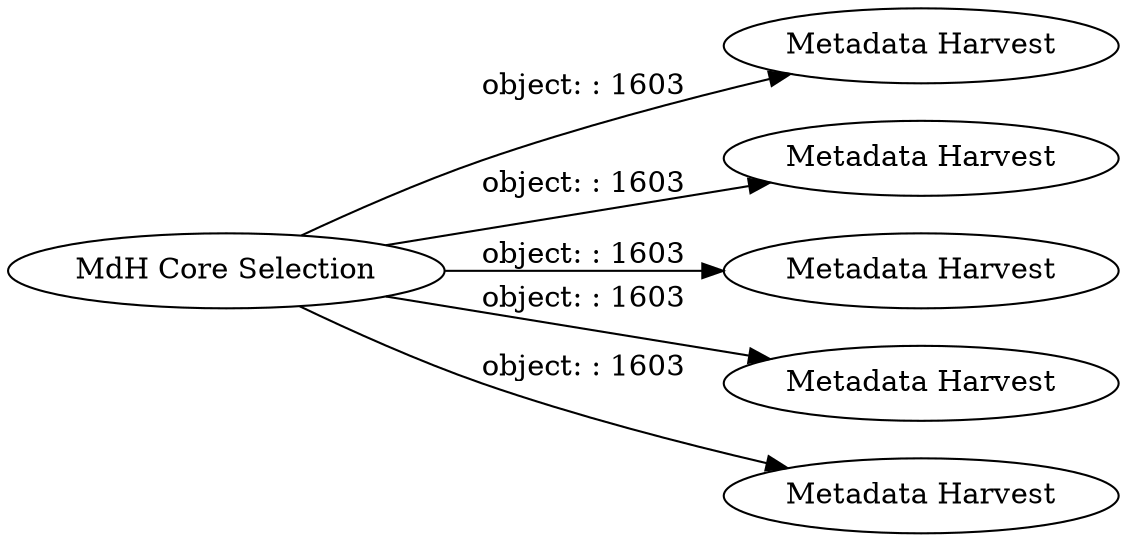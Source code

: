 digraph {
	"2458701095523167517_6" [label="Metadata Harvest"]
	"2458701095523167517_7" [label="Metadata Harvest"]
	"2458701095523167517_5" [label="Metadata Harvest"]
	"2458701095523167517_9" [label="Metadata Harvest"]
	"2458701095523167517_4" [label="Metadata Harvest"]
	"2458701095523167517_8" [label="MdH Core Selection"]
	"2458701095523167517_8" -> "2458701095523167517_9" [label="object: : 1603"]
	"2458701095523167517_8" -> "2458701095523167517_5" [label="object: : 1603"]
	"2458701095523167517_8" -> "2458701095523167517_7" [label="object: : 1603"]
	"2458701095523167517_8" -> "2458701095523167517_4" [label="object: : 1603"]
	"2458701095523167517_8" -> "2458701095523167517_6" [label="object: : 1603"]
	rankdir=LR
}
